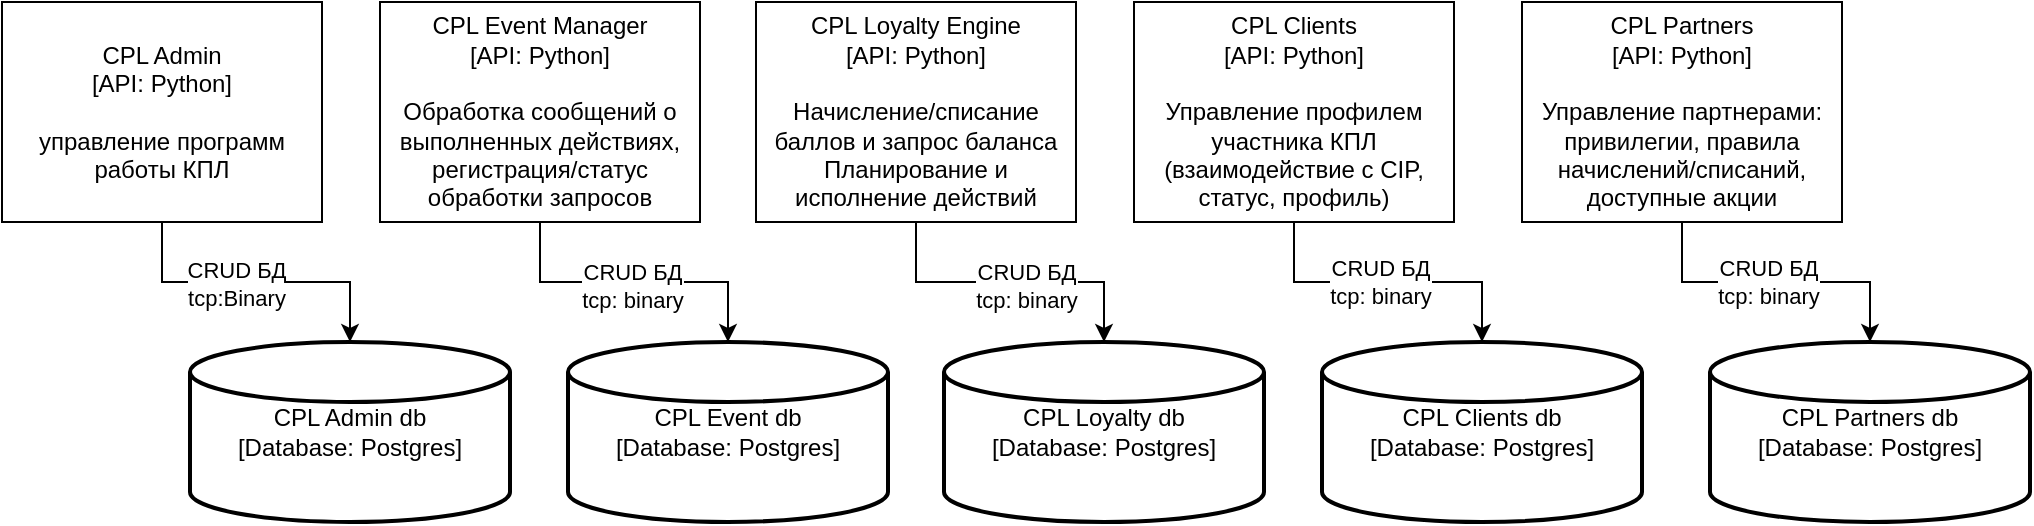 <mxfile version="24.6.2" type="github">
  <diagram name="Page-1" id="f1hbvTTkOySbYcVCAKIO">
    <mxGraphModel dx="2092" dy="810" grid="1" gridSize="10" guides="1" tooltips="1" connect="1" arrows="1" fold="1" page="1" pageScale="1" pageWidth="850" pageHeight="1100" math="0" shadow="0">
      <root>
        <mxCell id="0" />
        <mxCell id="1" parent="0" />
        <mxCell id="zGQMRHKwvaspbXFMUV9o-3" value="" style="edgeStyle=orthogonalEdgeStyle;rounded=0;orthogonalLoop=1;jettySize=auto;html=1;" edge="1" parent="1" source="zGQMRHKwvaspbXFMUV9o-1" target="zGQMRHKwvaspbXFMUV9o-2">
          <mxGeometry relative="1" as="geometry" />
        </mxCell>
        <mxCell id="zGQMRHKwvaspbXFMUV9o-13" value="CRUD БД&lt;br&gt;tcp:Binary" style="edgeLabel;html=1;align=center;verticalAlign=middle;resizable=0;points=[];" vertex="1" connectable="0" parent="zGQMRHKwvaspbXFMUV9o-3">
          <mxGeometry x="-0.13" y="-1" relative="1" as="geometry">
            <mxPoint as="offset" />
          </mxGeometry>
        </mxCell>
        <mxCell id="zGQMRHKwvaspbXFMUV9o-1" value="CPL Admin&lt;br&gt;[API: Python]&lt;br&gt;&lt;br&gt;управление программ работы КПЛ" style="rounded=0;whiteSpace=wrap;html=1;" vertex="1" parent="1">
          <mxGeometry x="-770" y="270" width="160" height="110" as="geometry" />
        </mxCell>
        <mxCell id="zGQMRHKwvaspbXFMUV9o-2" value="CPL Admin db&lt;br&gt;[Database: Postgres]" style="strokeWidth=2;html=1;shape=mxgraph.flowchart.database;whiteSpace=wrap;" vertex="1" parent="1">
          <mxGeometry x="-676" y="440" width="160" height="90" as="geometry" />
        </mxCell>
        <mxCell id="zGQMRHKwvaspbXFMUV9o-6" value="" style="edgeStyle=orthogonalEdgeStyle;rounded=0;orthogonalLoop=1;jettySize=auto;html=1;" edge="1" parent="1" source="zGQMRHKwvaspbXFMUV9o-4" target="zGQMRHKwvaspbXFMUV9o-5">
          <mxGeometry relative="1" as="geometry" />
        </mxCell>
        <mxCell id="zGQMRHKwvaspbXFMUV9o-15" value="CRUD БД&lt;br&gt;tcp: binary" style="edgeLabel;html=1;align=center;verticalAlign=middle;resizable=0;points=[];" vertex="1" connectable="0" parent="zGQMRHKwvaspbXFMUV9o-6">
          <mxGeometry x="-0.013" y="-2" relative="1" as="geometry">
            <mxPoint as="offset" />
          </mxGeometry>
        </mxCell>
        <mxCell id="zGQMRHKwvaspbXFMUV9o-4" value="CPL Event Manager&lt;br&gt;[API: Python]&lt;br&gt;&lt;br&gt;Обработка сообщений о выполненных действиях, регистрация/статус обработки запросов" style="rounded=0;whiteSpace=wrap;html=1;" vertex="1" parent="1">
          <mxGeometry x="-581" y="270" width="160" height="110" as="geometry" />
        </mxCell>
        <mxCell id="zGQMRHKwvaspbXFMUV9o-5" value="CPL Event db&lt;br&gt;[Database: Postgres]" style="strokeWidth=2;html=1;shape=mxgraph.flowchart.database;whiteSpace=wrap;" vertex="1" parent="1">
          <mxGeometry x="-487" y="440" width="160" height="90" as="geometry" />
        </mxCell>
        <mxCell id="zGQMRHKwvaspbXFMUV9o-7" value="" style="edgeStyle=orthogonalEdgeStyle;rounded=0;orthogonalLoop=1;jettySize=auto;html=1;" edge="1" source="zGQMRHKwvaspbXFMUV9o-8" target="zGQMRHKwvaspbXFMUV9o-9" parent="1">
          <mxGeometry relative="1" as="geometry" />
        </mxCell>
        <mxCell id="zGQMRHKwvaspbXFMUV9o-16" value="CRUD БД&lt;br&gt;tcp: binary" style="edgeLabel;html=1;align=center;verticalAlign=middle;resizable=0;points=[];" vertex="1" connectable="0" parent="zGQMRHKwvaspbXFMUV9o-7">
          <mxGeometry x="0.104" y="-2" relative="1" as="geometry">
            <mxPoint as="offset" />
          </mxGeometry>
        </mxCell>
        <mxCell id="zGQMRHKwvaspbXFMUV9o-8" value="CPL Loyalty Engine&lt;br&gt;[API: Python]&lt;br&gt;&lt;br&gt;Начисление/списание баллов и запрос баланса&lt;br&gt;Планирование и исполнение действий" style="rounded=0;whiteSpace=wrap;html=1;" vertex="1" parent="1">
          <mxGeometry x="-393" y="270" width="160" height="110" as="geometry" />
        </mxCell>
        <mxCell id="zGQMRHKwvaspbXFMUV9o-9" value="CPL Loyalty db&lt;br&gt;[Database: Postgres]" style="strokeWidth=2;html=1;shape=mxgraph.flowchart.database;whiteSpace=wrap;" vertex="1" parent="1">
          <mxGeometry x="-299" y="440" width="160" height="90" as="geometry" />
        </mxCell>
        <mxCell id="zGQMRHKwvaspbXFMUV9o-20" value="" style="group" vertex="1" connectable="0" parent="1">
          <mxGeometry x="-204" y="270" width="254" height="260" as="geometry" />
        </mxCell>
        <mxCell id="zGQMRHKwvaspbXFMUV9o-10" value="" style="edgeStyle=orthogonalEdgeStyle;rounded=0;orthogonalLoop=1;jettySize=auto;html=1;" edge="1" source="zGQMRHKwvaspbXFMUV9o-11" target="zGQMRHKwvaspbXFMUV9o-12" parent="zGQMRHKwvaspbXFMUV9o-20">
          <mxGeometry relative="1" as="geometry" />
        </mxCell>
        <mxCell id="zGQMRHKwvaspbXFMUV9o-17" value="CRUD БД&lt;br&gt;tcp: binary" style="edgeLabel;html=1;align=center;verticalAlign=middle;resizable=0;points=[];" vertex="1" connectable="0" parent="zGQMRHKwvaspbXFMUV9o-10">
          <mxGeometry x="-0.052" relative="1" as="geometry">
            <mxPoint as="offset" />
          </mxGeometry>
        </mxCell>
        <mxCell id="zGQMRHKwvaspbXFMUV9o-11" value="CPL Clients&lt;br&gt;[API: Python]&lt;br&gt;&lt;br&gt;Управление профилем участника КПЛ&lt;br&gt;(взаимодействие с CIP, статус, профиль)" style="rounded=0;whiteSpace=wrap;html=1;" vertex="1" parent="zGQMRHKwvaspbXFMUV9o-20">
          <mxGeometry width="160" height="110" as="geometry" />
        </mxCell>
        <mxCell id="zGQMRHKwvaspbXFMUV9o-12" value="CPL Clients&lt;span style=&quot;background-color: initial;&quot;&gt;&amp;nbsp;db&lt;/span&gt;&lt;div&gt;[Database: Postgres]&lt;/div&gt;" style="strokeWidth=2;html=1;shape=mxgraph.flowchart.database;whiteSpace=wrap;" vertex="1" parent="zGQMRHKwvaspbXFMUV9o-20">
          <mxGeometry x="94" y="170" width="160" height="90" as="geometry" />
        </mxCell>
        <mxCell id="zGQMRHKwvaspbXFMUV9o-21" value="" style="group" vertex="1" connectable="0" parent="1">
          <mxGeometry x="-10" y="270" width="254" height="260" as="geometry" />
        </mxCell>
        <mxCell id="zGQMRHKwvaspbXFMUV9o-22" value="" style="edgeStyle=orthogonalEdgeStyle;rounded=0;orthogonalLoop=1;jettySize=auto;html=1;" edge="1" parent="zGQMRHKwvaspbXFMUV9o-21" source="zGQMRHKwvaspbXFMUV9o-24" target="zGQMRHKwvaspbXFMUV9o-25">
          <mxGeometry relative="1" as="geometry" />
        </mxCell>
        <mxCell id="zGQMRHKwvaspbXFMUV9o-23" value="CRUD БД&lt;br&gt;tcp: binary" style="edgeLabel;html=1;align=center;verticalAlign=middle;resizable=0;points=[];" vertex="1" connectable="0" parent="zGQMRHKwvaspbXFMUV9o-22">
          <mxGeometry x="-0.052" relative="1" as="geometry">
            <mxPoint as="offset" />
          </mxGeometry>
        </mxCell>
        <mxCell id="zGQMRHKwvaspbXFMUV9o-24" value="CPL Partners&lt;br&gt;[API: Python]&lt;br&gt;&lt;br&gt;Управление партнерами: привилегии, правила начислений/списаний, доступные акции" style="rounded=0;whiteSpace=wrap;html=1;" vertex="1" parent="zGQMRHKwvaspbXFMUV9o-21">
          <mxGeometry width="160" height="110" as="geometry" />
        </mxCell>
        <mxCell id="zGQMRHKwvaspbXFMUV9o-25" value="CPL Partners&lt;span style=&quot;background-color: initial;&quot;&gt;&amp;nbsp;db&lt;/span&gt;&lt;div&gt;[Database: Postgres]&lt;/div&gt;" style="strokeWidth=2;html=1;shape=mxgraph.flowchart.database;whiteSpace=wrap;" vertex="1" parent="zGQMRHKwvaspbXFMUV9o-21">
          <mxGeometry x="94" y="170" width="160" height="90" as="geometry" />
        </mxCell>
      </root>
    </mxGraphModel>
  </diagram>
</mxfile>
